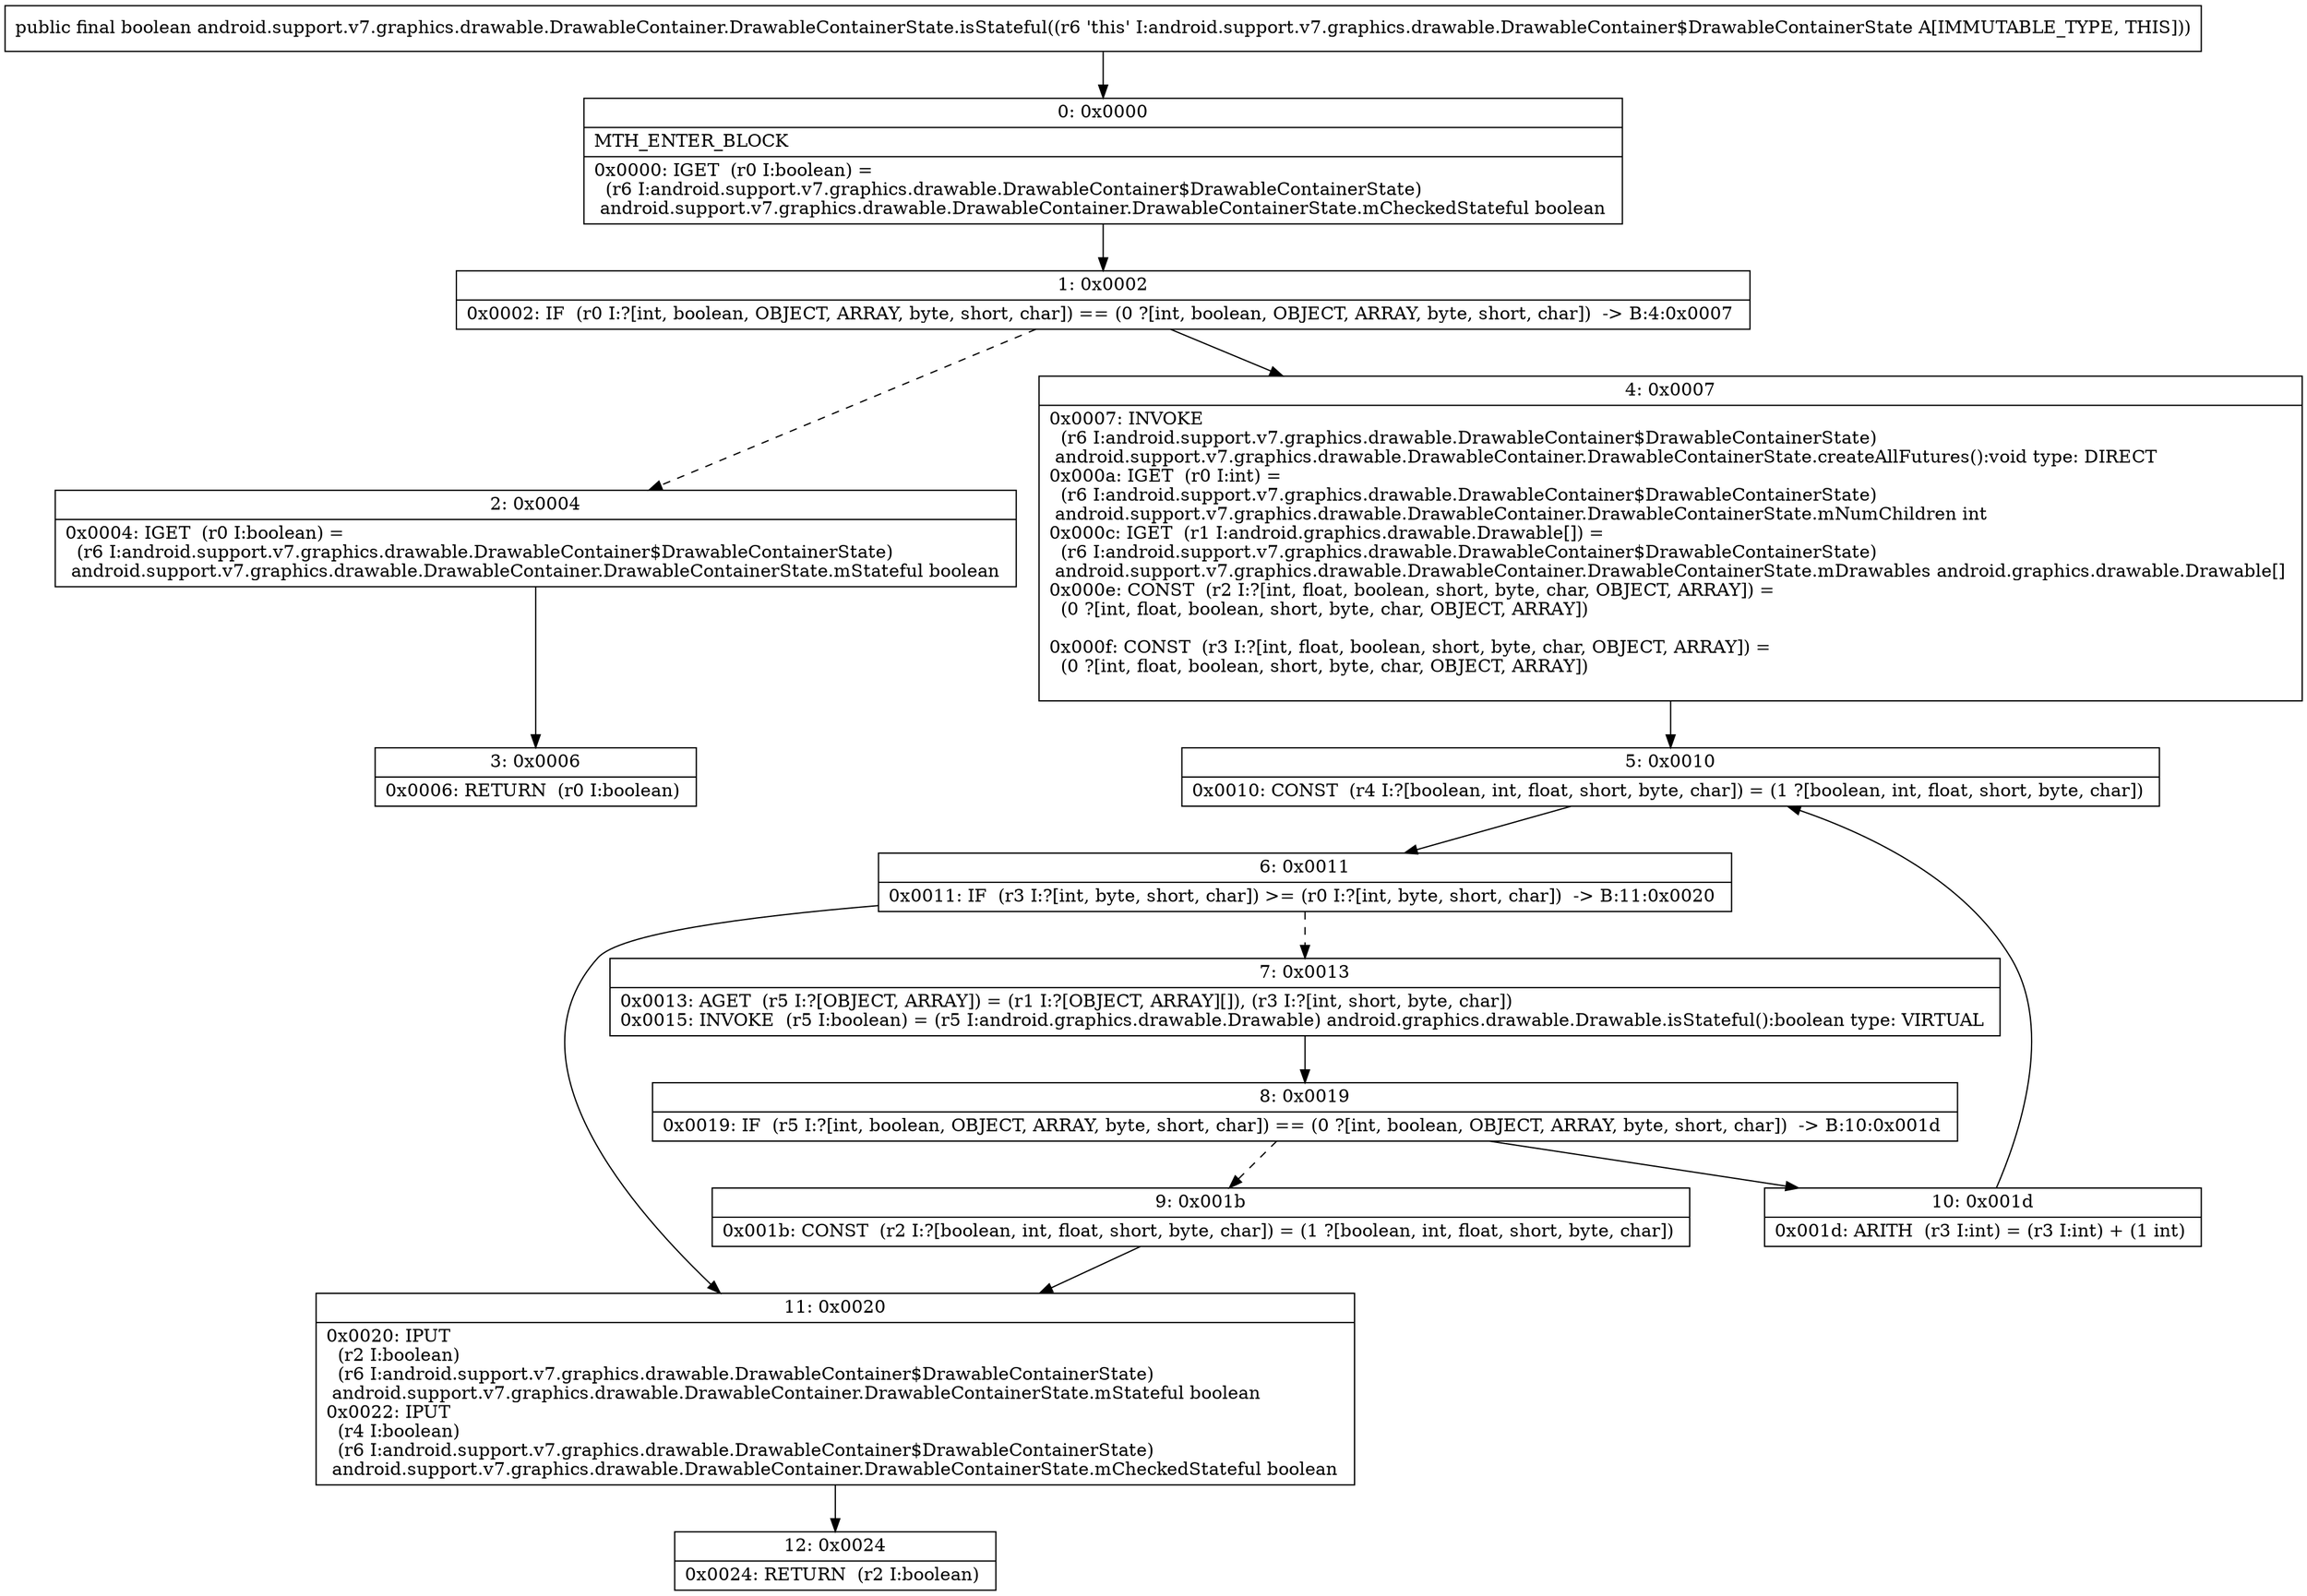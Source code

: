 digraph "CFG forandroid.support.v7.graphics.drawable.DrawableContainer.DrawableContainerState.isStateful()Z" {
Node_0 [shape=record,label="{0\:\ 0x0000|MTH_ENTER_BLOCK\l|0x0000: IGET  (r0 I:boolean) = \l  (r6 I:android.support.v7.graphics.drawable.DrawableContainer$DrawableContainerState)\l android.support.v7.graphics.drawable.DrawableContainer.DrawableContainerState.mCheckedStateful boolean \l}"];
Node_1 [shape=record,label="{1\:\ 0x0002|0x0002: IF  (r0 I:?[int, boolean, OBJECT, ARRAY, byte, short, char]) == (0 ?[int, boolean, OBJECT, ARRAY, byte, short, char])  \-\> B:4:0x0007 \l}"];
Node_2 [shape=record,label="{2\:\ 0x0004|0x0004: IGET  (r0 I:boolean) = \l  (r6 I:android.support.v7.graphics.drawable.DrawableContainer$DrawableContainerState)\l android.support.v7.graphics.drawable.DrawableContainer.DrawableContainerState.mStateful boolean \l}"];
Node_3 [shape=record,label="{3\:\ 0x0006|0x0006: RETURN  (r0 I:boolean) \l}"];
Node_4 [shape=record,label="{4\:\ 0x0007|0x0007: INVOKE  \l  (r6 I:android.support.v7.graphics.drawable.DrawableContainer$DrawableContainerState)\l android.support.v7.graphics.drawable.DrawableContainer.DrawableContainerState.createAllFutures():void type: DIRECT \l0x000a: IGET  (r0 I:int) = \l  (r6 I:android.support.v7.graphics.drawable.DrawableContainer$DrawableContainerState)\l android.support.v7.graphics.drawable.DrawableContainer.DrawableContainerState.mNumChildren int \l0x000c: IGET  (r1 I:android.graphics.drawable.Drawable[]) = \l  (r6 I:android.support.v7.graphics.drawable.DrawableContainer$DrawableContainerState)\l android.support.v7.graphics.drawable.DrawableContainer.DrawableContainerState.mDrawables android.graphics.drawable.Drawable[] \l0x000e: CONST  (r2 I:?[int, float, boolean, short, byte, char, OBJECT, ARRAY]) = \l  (0 ?[int, float, boolean, short, byte, char, OBJECT, ARRAY])\l \l0x000f: CONST  (r3 I:?[int, float, boolean, short, byte, char, OBJECT, ARRAY]) = \l  (0 ?[int, float, boolean, short, byte, char, OBJECT, ARRAY])\l \l}"];
Node_5 [shape=record,label="{5\:\ 0x0010|0x0010: CONST  (r4 I:?[boolean, int, float, short, byte, char]) = (1 ?[boolean, int, float, short, byte, char]) \l}"];
Node_6 [shape=record,label="{6\:\ 0x0011|0x0011: IF  (r3 I:?[int, byte, short, char]) \>= (r0 I:?[int, byte, short, char])  \-\> B:11:0x0020 \l}"];
Node_7 [shape=record,label="{7\:\ 0x0013|0x0013: AGET  (r5 I:?[OBJECT, ARRAY]) = (r1 I:?[OBJECT, ARRAY][]), (r3 I:?[int, short, byte, char]) \l0x0015: INVOKE  (r5 I:boolean) = (r5 I:android.graphics.drawable.Drawable) android.graphics.drawable.Drawable.isStateful():boolean type: VIRTUAL \l}"];
Node_8 [shape=record,label="{8\:\ 0x0019|0x0019: IF  (r5 I:?[int, boolean, OBJECT, ARRAY, byte, short, char]) == (0 ?[int, boolean, OBJECT, ARRAY, byte, short, char])  \-\> B:10:0x001d \l}"];
Node_9 [shape=record,label="{9\:\ 0x001b|0x001b: CONST  (r2 I:?[boolean, int, float, short, byte, char]) = (1 ?[boolean, int, float, short, byte, char]) \l}"];
Node_10 [shape=record,label="{10\:\ 0x001d|0x001d: ARITH  (r3 I:int) = (r3 I:int) + (1 int) \l}"];
Node_11 [shape=record,label="{11\:\ 0x0020|0x0020: IPUT  \l  (r2 I:boolean)\l  (r6 I:android.support.v7.graphics.drawable.DrawableContainer$DrawableContainerState)\l android.support.v7.graphics.drawable.DrawableContainer.DrawableContainerState.mStateful boolean \l0x0022: IPUT  \l  (r4 I:boolean)\l  (r6 I:android.support.v7.graphics.drawable.DrawableContainer$DrawableContainerState)\l android.support.v7.graphics.drawable.DrawableContainer.DrawableContainerState.mCheckedStateful boolean \l}"];
Node_12 [shape=record,label="{12\:\ 0x0024|0x0024: RETURN  (r2 I:boolean) \l}"];
MethodNode[shape=record,label="{public final boolean android.support.v7.graphics.drawable.DrawableContainer.DrawableContainerState.isStateful((r6 'this' I:android.support.v7.graphics.drawable.DrawableContainer$DrawableContainerState A[IMMUTABLE_TYPE, THIS])) }"];
MethodNode -> Node_0;
Node_0 -> Node_1;
Node_1 -> Node_2[style=dashed];
Node_1 -> Node_4;
Node_2 -> Node_3;
Node_4 -> Node_5;
Node_5 -> Node_6;
Node_6 -> Node_7[style=dashed];
Node_6 -> Node_11;
Node_7 -> Node_8;
Node_8 -> Node_9[style=dashed];
Node_8 -> Node_10;
Node_9 -> Node_11;
Node_10 -> Node_5;
Node_11 -> Node_12;
}

